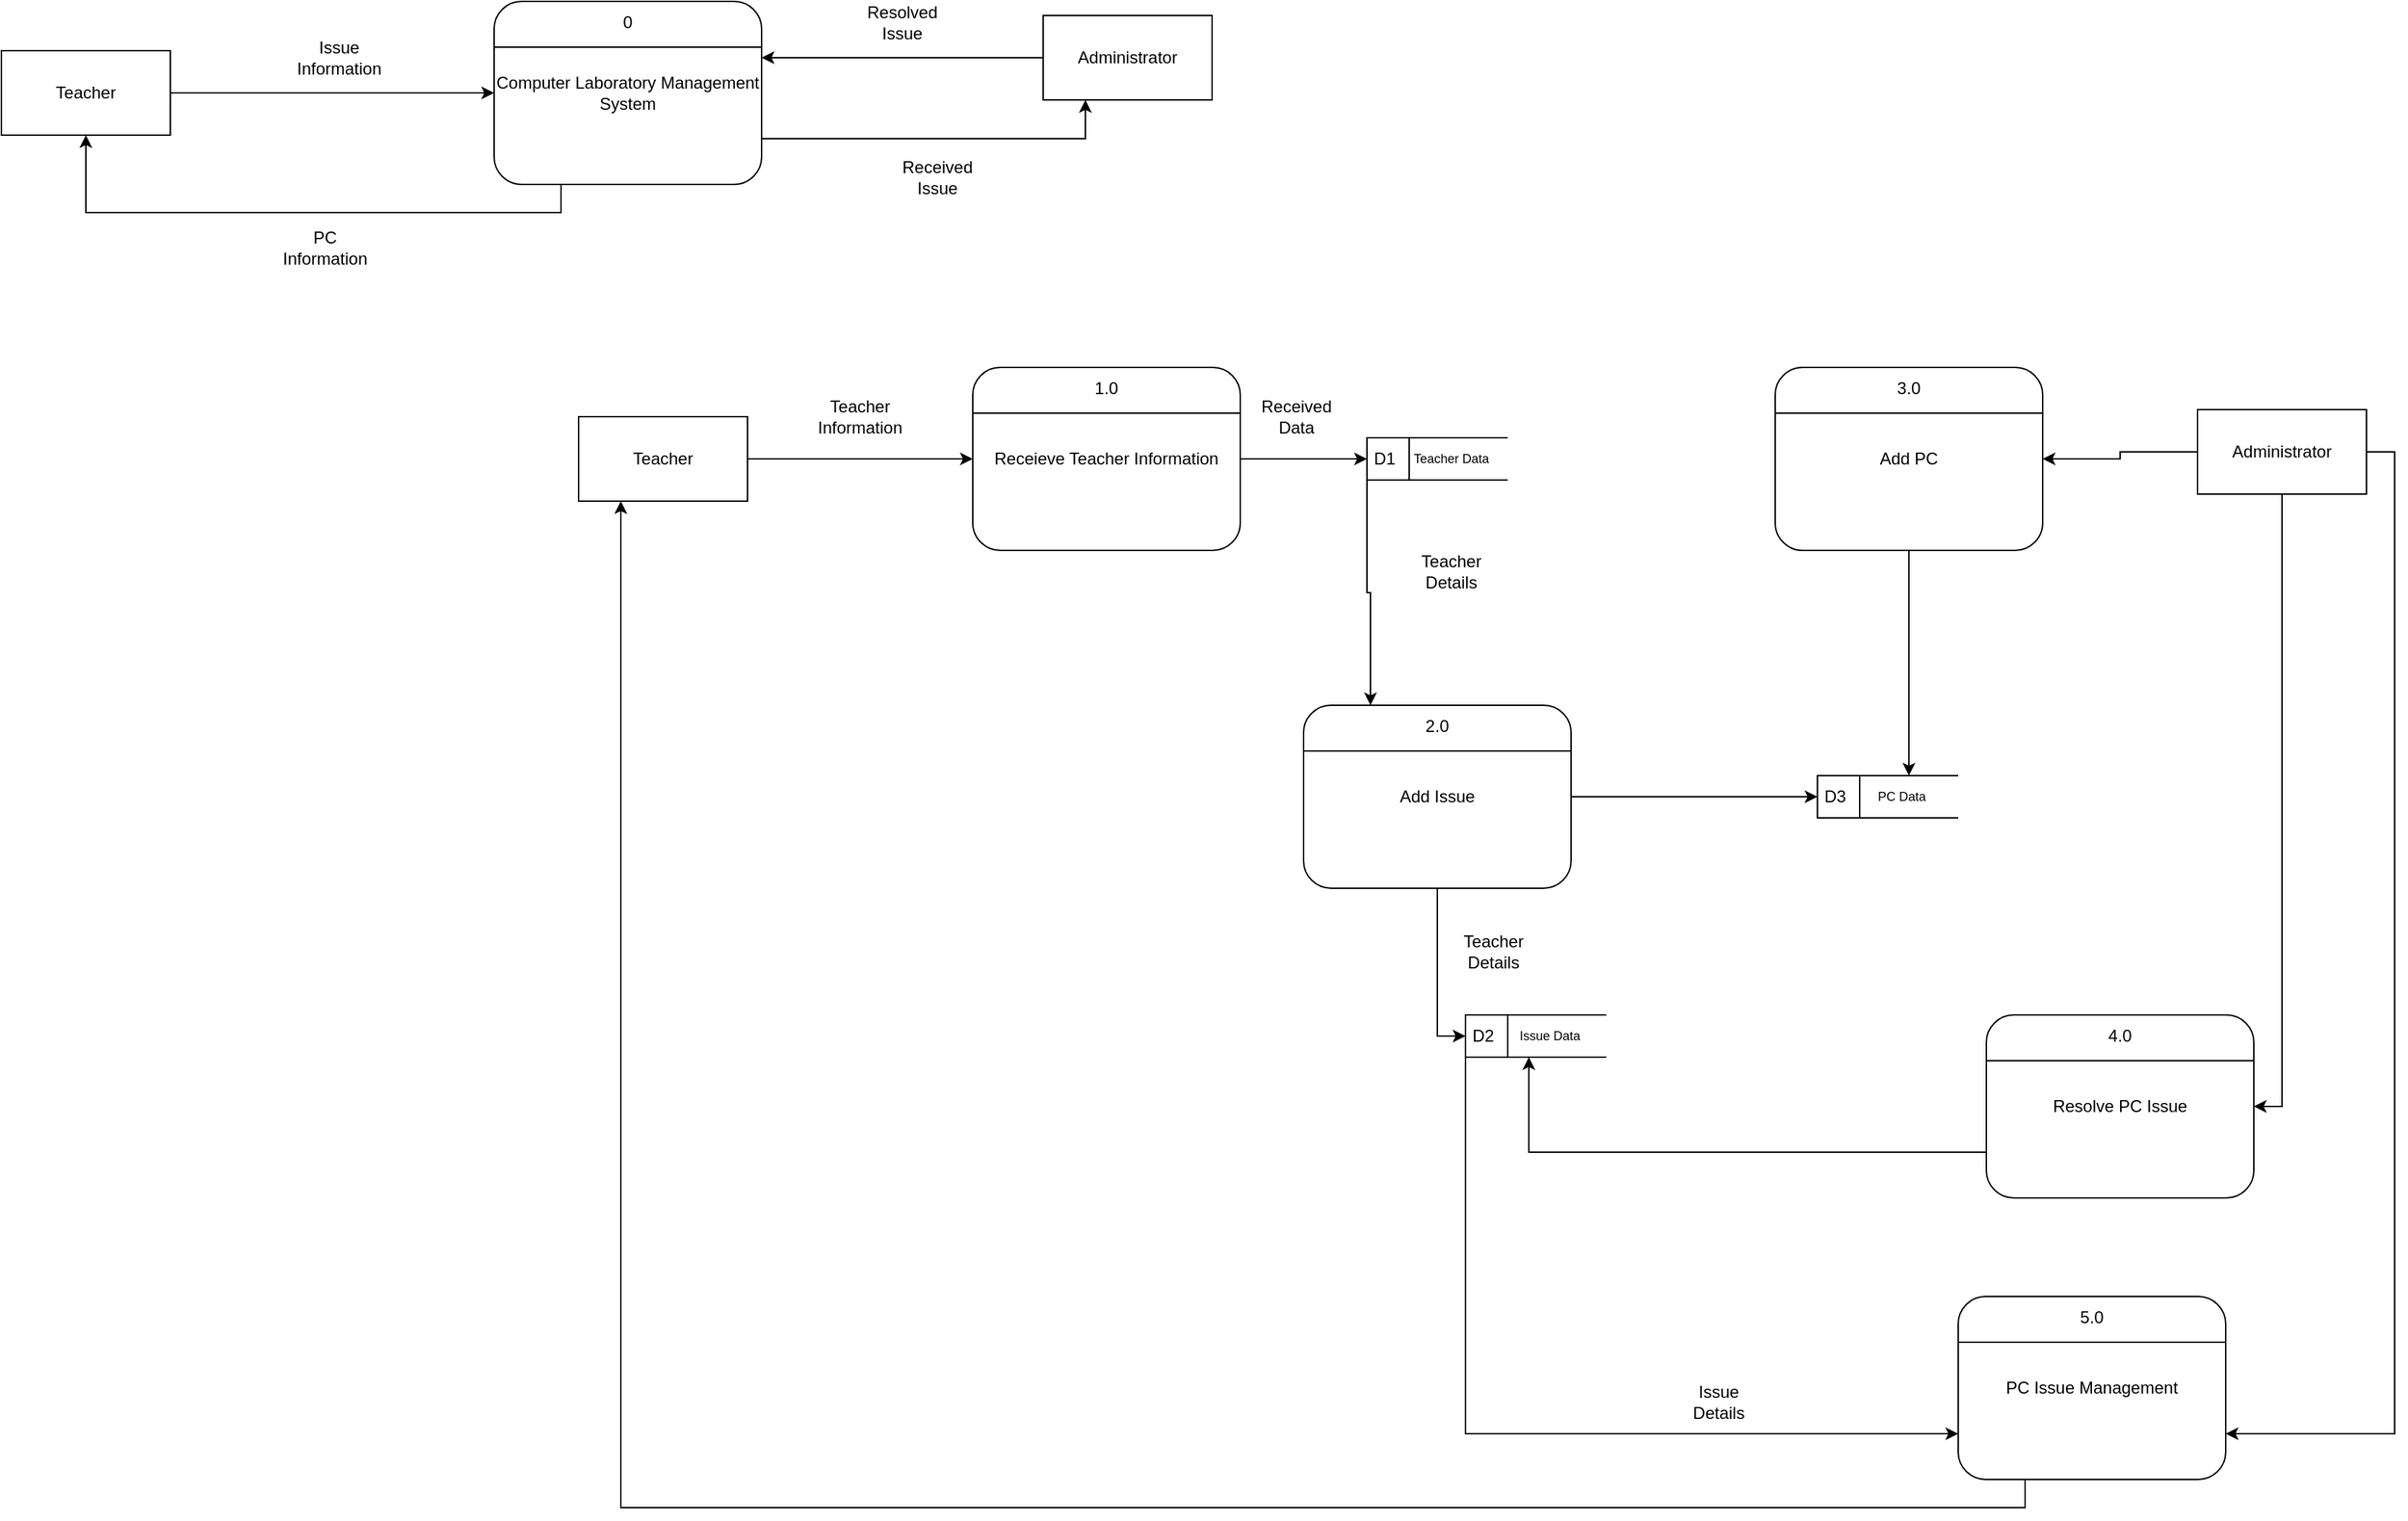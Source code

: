 <mxfile version="26.2.13">
  <diagram name="Page-1" id="yGtnBtRkDslpLGjMgBrs">
    <mxGraphModel dx="2577" dy="950" grid="1" gridSize="10" guides="1" tooltips="1" connect="1" arrows="1" fold="1" page="1" pageScale="1" pageWidth="850" pageHeight="1100" math="0" shadow="0">
      <root>
        <mxCell id="0" />
        <mxCell id="1" parent="0" />
        <mxCell id="Rls7XkaTP7Cld9ZL_WsU-25" style="edgeStyle=orthogonalEdgeStyle;rounded=0;orthogonalLoop=1;jettySize=auto;html=1;exitX=1;exitY=0.5;exitDx=0;exitDy=0;" edge="1" parent="1" source="Rls7XkaTP7Cld9ZL_WsU-3" target="Rls7XkaTP7Cld9ZL_WsU-23">
          <mxGeometry relative="1" as="geometry" />
        </mxCell>
        <mxCell id="Rls7XkaTP7Cld9ZL_WsU-3" value="Receieve Teacher Information" style="rounded=1;whiteSpace=wrap;html=1;" vertex="1" parent="1">
          <mxGeometry x="480" y="340" width="190" height="130" as="geometry" />
        </mxCell>
        <mxCell id="Rls7XkaTP7Cld9ZL_WsU-4" value="" style="endArrow=none;html=1;rounded=0;entryX=1;entryY=0.25;entryDx=0;entryDy=0;exitX=0;exitY=0.25;exitDx=0;exitDy=0;" edge="1" parent="1" source="Rls7XkaTP7Cld9ZL_WsU-3" target="Rls7XkaTP7Cld9ZL_WsU-3">
          <mxGeometry width="50" height="50" relative="1" as="geometry">
            <mxPoint x="450" y="410" as="sourcePoint" />
            <mxPoint x="500" y="360" as="targetPoint" />
          </mxGeometry>
        </mxCell>
        <mxCell id="Rls7XkaTP7Cld9ZL_WsU-6" style="edgeStyle=orthogonalEdgeStyle;rounded=0;orthogonalLoop=1;jettySize=auto;html=1;exitX=1;exitY=0.5;exitDx=0;exitDy=0;entryX=0;entryY=0.5;entryDx=0;entryDy=0;" edge="1" parent="1" source="Rls7XkaTP7Cld9ZL_WsU-5" target="Rls7XkaTP7Cld9ZL_WsU-3">
          <mxGeometry relative="1" as="geometry" />
        </mxCell>
        <mxCell id="Rls7XkaTP7Cld9ZL_WsU-5" value="Teacher" style="rounded=0;whiteSpace=wrap;html=1;" vertex="1" parent="1">
          <mxGeometry x="200" y="375" width="120" height="60" as="geometry" />
        </mxCell>
        <mxCell id="Rls7XkaTP7Cld9ZL_WsU-7" value="1.0" style="text;html=1;align=center;verticalAlign=middle;whiteSpace=wrap;rounded=0;" vertex="1" parent="1">
          <mxGeometry x="545" y="340" width="60" height="30" as="geometry" />
        </mxCell>
        <mxCell id="Rls7XkaTP7Cld9ZL_WsU-12" style="edgeStyle=orthogonalEdgeStyle;rounded=0;orthogonalLoop=1;jettySize=auto;html=1;exitX=1;exitY=0.5;exitDx=0;exitDy=0;" edge="1" parent="1" source="Rls7XkaTP7Cld9ZL_WsU-8" target="Rls7XkaTP7Cld9ZL_WsU-9">
          <mxGeometry relative="1" as="geometry" />
        </mxCell>
        <mxCell id="Rls7XkaTP7Cld9ZL_WsU-8" value="Teacher" style="rounded=0;whiteSpace=wrap;html=1;" vertex="1" parent="1">
          <mxGeometry x="-210" y="115" width="120" height="60" as="geometry" />
        </mxCell>
        <mxCell id="Rls7XkaTP7Cld9ZL_WsU-17" style="edgeStyle=orthogonalEdgeStyle;rounded=0;orthogonalLoop=1;jettySize=auto;html=1;exitX=1;exitY=0.75;exitDx=0;exitDy=0;entryX=0.25;entryY=1;entryDx=0;entryDy=0;" edge="1" parent="1" source="Rls7XkaTP7Cld9ZL_WsU-9" target="Rls7XkaTP7Cld9ZL_WsU-13">
          <mxGeometry relative="1" as="geometry" />
        </mxCell>
        <mxCell id="Rls7XkaTP7Cld9ZL_WsU-19" style="edgeStyle=orthogonalEdgeStyle;rounded=0;orthogonalLoop=1;jettySize=auto;html=1;exitX=0.25;exitY=1;exitDx=0;exitDy=0;entryX=0.5;entryY=1;entryDx=0;entryDy=0;" edge="1" parent="1" source="Rls7XkaTP7Cld9ZL_WsU-9" target="Rls7XkaTP7Cld9ZL_WsU-8">
          <mxGeometry relative="1" as="geometry" />
        </mxCell>
        <mxCell id="Rls7XkaTP7Cld9ZL_WsU-9" value="Computer Laboratory Management System" style="rounded=1;whiteSpace=wrap;html=1;" vertex="1" parent="1">
          <mxGeometry x="140" y="80" width="190" height="130" as="geometry" />
        </mxCell>
        <mxCell id="Rls7XkaTP7Cld9ZL_WsU-10" value="" style="endArrow=none;html=1;rounded=0;entryX=1;entryY=0.25;entryDx=0;entryDy=0;exitX=0;exitY=0.25;exitDx=0;exitDy=0;" edge="1" parent="1" source="Rls7XkaTP7Cld9ZL_WsU-9" target="Rls7XkaTP7Cld9ZL_WsU-9">
          <mxGeometry width="50" height="50" relative="1" as="geometry">
            <mxPoint x="110" y="125" as="sourcePoint" />
            <mxPoint x="160" y="75" as="targetPoint" />
          </mxGeometry>
        </mxCell>
        <mxCell id="Rls7XkaTP7Cld9ZL_WsU-11" value="0" style="text;html=1;align=center;verticalAlign=middle;whiteSpace=wrap;rounded=0;" vertex="1" parent="1">
          <mxGeometry x="205" y="80" width="60" height="30" as="geometry" />
        </mxCell>
        <mxCell id="Rls7XkaTP7Cld9ZL_WsU-18" style="edgeStyle=orthogonalEdgeStyle;rounded=0;orthogonalLoop=1;jettySize=auto;html=1;exitX=0;exitY=0.5;exitDx=0;exitDy=0;" edge="1" parent="1" source="Rls7XkaTP7Cld9ZL_WsU-13">
          <mxGeometry relative="1" as="geometry">
            <mxPoint x="330" y="120" as="targetPoint" />
          </mxGeometry>
        </mxCell>
        <mxCell id="Rls7XkaTP7Cld9ZL_WsU-13" value="Administrator" style="rounded=0;whiteSpace=wrap;html=1;" vertex="1" parent="1">
          <mxGeometry x="530" y="90" width="120" height="60" as="geometry" />
        </mxCell>
        <mxCell id="Rls7XkaTP7Cld9ZL_WsU-15" value="Issue Information" style="text;html=1;align=center;verticalAlign=middle;whiteSpace=wrap;rounded=0;" vertex="1" parent="1">
          <mxGeometry y="105" width="60" height="30" as="geometry" />
        </mxCell>
        <mxCell id="Rls7XkaTP7Cld9ZL_WsU-16" value="Resolved Issue" style="text;html=1;align=center;verticalAlign=middle;whiteSpace=wrap;rounded=0;" vertex="1" parent="1">
          <mxGeometry x="400" y="80" width="60" height="30" as="geometry" />
        </mxCell>
        <mxCell id="Rls7XkaTP7Cld9ZL_WsU-20" value="PC Information" style="text;html=1;align=center;verticalAlign=middle;whiteSpace=wrap;rounded=0;" vertex="1" parent="1">
          <mxGeometry x="-10" y="240" width="60" height="30" as="geometry" />
        </mxCell>
        <mxCell id="Rls7XkaTP7Cld9ZL_WsU-21" value="Received Issue" style="text;html=1;align=center;verticalAlign=middle;whiteSpace=wrap;rounded=0;" vertex="1" parent="1">
          <mxGeometry x="425" y="190" width="60" height="30" as="geometry" />
        </mxCell>
        <mxCell id="Rls7XkaTP7Cld9ZL_WsU-31" style="edgeStyle=orthogonalEdgeStyle;rounded=0;orthogonalLoop=1;jettySize=auto;html=1;exitX=0;exitY=1;exitDx=0;exitDy=0;entryX=0.25;entryY=0;entryDx=0;entryDy=0;" edge="1" parent="1" source="Rls7XkaTP7Cld9ZL_WsU-23" target="Rls7XkaTP7Cld9ZL_WsU-26">
          <mxGeometry relative="1" as="geometry" />
        </mxCell>
        <mxCell id="Rls7XkaTP7Cld9ZL_WsU-23" value="D1" style="html=1;dashed=0;whiteSpace=wrap;shape=mxgraph.dfd.dataStoreID;align=left;spacingLeft=3;points=[[0,0],[0.5,0],[1,0],[0,0.5],[1,0.5],[0,1],[0.5,1],[1,1]];" vertex="1" parent="1">
          <mxGeometry x="760" y="390" width="100" height="30" as="geometry" />
        </mxCell>
        <mxCell id="Rls7XkaTP7Cld9ZL_WsU-24" value="Teacher Data" style="text;html=1;align=center;verticalAlign=middle;whiteSpace=wrap;rounded=0;fontSize=9;" vertex="1" parent="1">
          <mxGeometry x="790" y="390" width="60" height="30" as="geometry" />
        </mxCell>
        <mxCell id="Rls7XkaTP7Cld9ZL_WsU-34" style="edgeStyle=orthogonalEdgeStyle;rounded=0;orthogonalLoop=1;jettySize=auto;html=1;exitX=0.5;exitY=1;exitDx=0;exitDy=0;entryX=0;entryY=0.5;entryDx=0;entryDy=0;" edge="1" parent="1" source="Rls7XkaTP7Cld9ZL_WsU-26" target="Rls7XkaTP7Cld9ZL_WsU-32">
          <mxGeometry relative="1" as="geometry" />
        </mxCell>
        <mxCell id="Rls7XkaTP7Cld9ZL_WsU-43" style="edgeStyle=orthogonalEdgeStyle;rounded=0;orthogonalLoop=1;jettySize=auto;html=1;exitX=1;exitY=0.5;exitDx=0;exitDy=0;entryX=0;entryY=0.5;entryDx=0;entryDy=0;" edge="1" parent="1" source="Rls7XkaTP7Cld9ZL_WsU-26" target="Rls7XkaTP7Cld9ZL_WsU-39">
          <mxGeometry relative="1" as="geometry" />
        </mxCell>
        <mxCell id="Rls7XkaTP7Cld9ZL_WsU-26" value="Add Issue" style="rounded=1;whiteSpace=wrap;html=1;" vertex="1" parent="1">
          <mxGeometry x="715" y="580" width="190" height="130" as="geometry" />
        </mxCell>
        <mxCell id="Rls7XkaTP7Cld9ZL_WsU-27" value="" style="endArrow=none;html=1;rounded=0;entryX=1;entryY=0.25;entryDx=0;entryDy=0;exitX=0;exitY=0.25;exitDx=0;exitDy=0;" edge="1" parent="1" source="Rls7XkaTP7Cld9ZL_WsU-26" target="Rls7XkaTP7Cld9ZL_WsU-26">
          <mxGeometry width="50" height="50" relative="1" as="geometry">
            <mxPoint x="685" y="650" as="sourcePoint" />
            <mxPoint x="735" y="600" as="targetPoint" />
          </mxGeometry>
        </mxCell>
        <mxCell id="Rls7XkaTP7Cld9ZL_WsU-28" value="2.0" style="text;html=1;align=center;verticalAlign=middle;whiteSpace=wrap;rounded=0;" vertex="1" parent="1">
          <mxGeometry x="780" y="580" width="60" height="30" as="geometry" />
        </mxCell>
        <mxCell id="Rls7XkaTP7Cld9ZL_WsU-56" style="edgeStyle=orthogonalEdgeStyle;rounded=0;orthogonalLoop=1;jettySize=auto;html=1;exitX=0;exitY=1;exitDx=0;exitDy=0;entryX=0;entryY=0.75;entryDx=0;entryDy=0;" edge="1" parent="1" source="Rls7XkaTP7Cld9ZL_WsU-32" target="Rls7XkaTP7Cld9ZL_WsU-49">
          <mxGeometry relative="1" as="geometry" />
        </mxCell>
        <mxCell id="Rls7XkaTP7Cld9ZL_WsU-32" value="D2" style="html=1;dashed=0;whiteSpace=wrap;shape=mxgraph.dfd.dataStoreID;align=left;spacingLeft=3;points=[[0,0],[0.5,0],[1,0],[0,0.5],[1,0.5],[0,1],[0.5,1],[1,1]];" vertex="1" parent="1">
          <mxGeometry x="830" y="800" width="100" height="30" as="geometry" />
        </mxCell>
        <mxCell id="Rls7XkaTP7Cld9ZL_WsU-33" value="Issue Data" style="text;html=1;align=center;verticalAlign=middle;whiteSpace=wrap;rounded=0;fontSize=9;" vertex="1" parent="1">
          <mxGeometry x="860" y="800" width="60" height="30" as="geometry" />
        </mxCell>
        <mxCell id="Rls7XkaTP7Cld9ZL_WsU-41" style="edgeStyle=orthogonalEdgeStyle;rounded=0;orthogonalLoop=1;jettySize=auto;html=1;exitX=0;exitY=0.5;exitDx=0;exitDy=0;entryX=1;entryY=0.5;entryDx=0;entryDy=0;" edge="1" parent="1" source="Rls7XkaTP7Cld9ZL_WsU-35" target="Rls7XkaTP7Cld9ZL_WsU-36">
          <mxGeometry relative="1" as="geometry" />
        </mxCell>
        <mxCell id="Rls7XkaTP7Cld9ZL_WsU-47" style="edgeStyle=orthogonalEdgeStyle;rounded=0;orthogonalLoop=1;jettySize=auto;html=1;exitX=0.5;exitY=1;exitDx=0;exitDy=0;entryX=1;entryY=0.5;entryDx=0;entryDy=0;" edge="1" parent="1" source="Rls7XkaTP7Cld9ZL_WsU-35" target="Rls7XkaTP7Cld9ZL_WsU-44">
          <mxGeometry relative="1" as="geometry" />
        </mxCell>
        <mxCell id="Rls7XkaTP7Cld9ZL_WsU-55" style="edgeStyle=orthogonalEdgeStyle;rounded=0;orthogonalLoop=1;jettySize=auto;html=1;exitX=1;exitY=0.5;exitDx=0;exitDy=0;entryX=1;entryY=0.75;entryDx=0;entryDy=0;" edge="1" parent="1" source="Rls7XkaTP7Cld9ZL_WsU-35" target="Rls7XkaTP7Cld9ZL_WsU-49">
          <mxGeometry relative="1" as="geometry">
            <mxPoint x="1581.2" y="1090" as="targetPoint" />
          </mxGeometry>
        </mxCell>
        <mxCell id="Rls7XkaTP7Cld9ZL_WsU-35" value="Administrator" style="rounded=0;whiteSpace=wrap;html=1;" vertex="1" parent="1">
          <mxGeometry x="1350" y="370" width="120" height="60" as="geometry" />
        </mxCell>
        <mxCell id="Rls7XkaTP7Cld9ZL_WsU-42" style="edgeStyle=orthogonalEdgeStyle;rounded=0;orthogonalLoop=1;jettySize=auto;html=1;exitX=0.5;exitY=1;exitDx=0;exitDy=0;" edge="1" parent="1" source="Rls7XkaTP7Cld9ZL_WsU-36" target="Rls7XkaTP7Cld9ZL_WsU-40">
          <mxGeometry relative="1" as="geometry">
            <Array as="points">
              <mxPoint x="1145" y="590" />
              <mxPoint x="1145" y="590" />
            </Array>
          </mxGeometry>
        </mxCell>
        <mxCell id="Rls7XkaTP7Cld9ZL_WsU-36" value="Add PC" style="rounded=1;whiteSpace=wrap;html=1;" vertex="1" parent="1">
          <mxGeometry x="1050" y="340" width="190" height="130" as="geometry" />
        </mxCell>
        <mxCell id="Rls7XkaTP7Cld9ZL_WsU-37" value="" style="endArrow=none;html=1;rounded=0;entryX=1;entryY=0.25;entryDx=0;entryDy=0;exitX=0;exitY=0.25;exitDx=0;exitDy=0;" edge="1" parent="1" source="Rls7XkaTP7Cld9ZL_WsU-36" target="Rls7XkaTP7Cld9ZL_WsU-36">
          <mxGeometry width="50" height="50" relative="1" as="geometry">
            <mxPoint x="1020" y="410" as="sourcePoint" />
            <mxPoint x="1070" y="360" as="targetPoint" />
          </mxGeometry>
        </mxCell>
        <mxCell id="Rls7XkaTP7Cld9ZL_WsU-38" value="3.0" style="text;html=1;align=center;verticalAlign=middle;whiteSpace=wrap;rounded=0;" vertex="1" parent="1">
          <mxGeometry x="1115" y="340" width="60" height="30" as="geometry" />
        </mxCell>
        <mxCell id="Rls7XkaTP7Cld9ZL_WsU-39" value="D3" style="html=1;dashed=0;whiteSpace=wrap;shape=mxgraph.dfd.dataStoreID;align=left;spacingLeft=3;points=[[0,0],[0.5,0],[1,0],[0,0.5],[1,0.5],[0,1],[0.5,1],[1,1]];" vertex="1" parent="1">
          <mxGeometry x="1080" y="630" width="100" height="30" as="geometry" />
        </mxCell>
        <mxCell id="Rls7XkaTP7Cld9ZL_WsU-40" value="PC Data" style="text;html=1;align=center;verticalAlign=middle;whiteSpace=wrap;rounded=0;fontSize=9;" vertex="1" parent="1">
          <mxGeometry x="1110" y="630" width="60" height="30" as="geometry" />
        </mxCell>
        <mxCell id="Rls7XkaTP7Cld9ZL_WsU-48" style="edgeStyle=orthogonalEdgeStyle;rounded=0;orthogonalLoop=1;jettySize=auto;html=1;exitX=0;exitY=0.75;exitDx=0;exitDy=0;entryX=0.25;entryY=1;entryDx=0;entryDy=0;" edge="1" parent="1" source="Rls7XkaTP7Cld9ZL_WsU-44" target="Rls7XkaTP7Cld9ZL_WsU-33">
          <mxGeometry relative="1" as="geometry" />
        </mxCell>
        <mxCell id="Rls7XkaTP7Cld9ZL_WsU-44" value="Resolve PC Issue" style="rounded=1;whiteSpace=wrap;html=1;" vertex="1" parent="1">
          <mxGeometry x="1200" y="800" width="190" height="130" as="geometry" />
        </mxCell>
        <mxCell id="Rls7XkaTP7Cld9ZL_WsU-45" value="" style="endArrow=none;html=1;rounded=0;entryX=1;entryY=0.25;entryDx=0;entryDy=0;exitX=0;exitY=0.25;exitDx=0;exitDy=0;" edge="1" parent="1" source="Rls7XkaTP7Cld9ZL_WsU-44" target="Rls7XkaTP7Cld9ZL_WsU-44">
          <mxGeometry width="50" height="50" relative="1" as="geometry">
            <mxPoint x="1170" y="870" as="sourcePoint" />
            <mxPoint x="1220" y="820" as="targetPoint" />
          </mxGeometry>
        </mxCell>
        <mxCell id="Rls7XkaTP7Cld9ZL_WsU-46" value="4.0" style="text;html=1;align=center;verticalAlign=middle;whiteSpace=wrap;rounded=0;" vertex="1" parent="1">
          <mxGeometry x="1265" y="800" width="60" height="30" as="geometry" />
        </mxCell>
        <mxCell id="Rls7XkaTP7Cld9ZL_WsU-57" style="edgeStyle=orthogonalEdgeStyle;rounded=0;orthogonalLoop=1;jettySize=auto;html=1;exitX=0.25;exitY=1;exitDx=0;exitDy=0;entryX=0.25;entryY=1;entryDx=0;entryDy=0;" edge="1" parent="1" source="Rls7XkaTP7Cld9ZL_WsU-49" target="Rls7XkaTP7Cld9ZL_WsU-5">
          <mxGeometry relative="1" as="geometry" />
        </mxCell>
        <mxCell id="Rls7XkaTP7Cld9ZL_WsU-49" value="PC Issue Management" style="rounded=1;whiteSpace=wrap;html=1;" vertex="1" parent="1">
          <mxGeometry x="1180" y="1000" width="190" height="130" as="geometry" />
        </mxCell>
        <mxCell id="Rls7XkaTP7Cld9ZL_WsU-50" value="" style="endArrow=none;html=1;rounded=0;entryX=1;entryY=0.25;entryDx=0;entryDy=0;exitX=0;exitY=0.25;exitDx=0;exitDy=0;" edge="1" parent="1" source="Rls7XkaTP7Cld9ZL_WsU-49" target="Rls7XkaTP7Cld9ZL_WsU-49">
          <mxGeometry width="50" height="50" relative="1" as="geometry">
            <mxPoint x="1150" y="1070" as="sourcePoint" />
            <mxPoint x="1200" y="1020" as="targetPoint" />
          </mxGeometry>
        </mxCell>
        <mxCell id="Rls7XkaTP7Cld9ZL_WsU-51" value="5.0" style="text;html=1;align=center;verticalAlign=middle;whiteSpace=wrap;rounded=0;" vertex="1" parent="1">
          <mxGeometry x="1245" y="1000" width="60" height="30" as="geometry" />
        </mxCell>
        <mxCell id="Rls7XkaTP7Cld9ZL_WsU-58" value="Teacher Information" style="text;html=1;align=center;verticalAlign=middle;whiteSpace=wrap;rounded=0;" vertex="1" parent="1">
          <mxGeometry x="370" y="360" width="60" height="30" as="geometry" />
        </mxCell>
        <mxCell id="Rls7XkaTP7Cld9ZL_WsU-59" value="Received Data" style="text;html=1;align=center;verticalAlign=middle;whiteSpace=wrap;rounded=0;" vertex="1" parent="1">
          <mxGeometry x="680" y="360" width="60" height="30" as="geometry" />
        </mxCell>
        <mxCell id="Rls7XkaTP7Cld9ZL_WsU-60" value="Teacher Details" style="text;html=1;align=center;verticalAlign=middle;whiteSpace=wrap;rounded=0;" vertex="1" parent="1">
          <mxGeometry x="790" y="470" width="60" height="30" as="geometry" />
        </mxCell>
        <mxCell id="Rls7XkaTP7Cld9ZL_WsU-61" value="Teacher Details" style="text;html=1;align=center;verticalAlign=middle;whiteSpace=wrap;rounded=0;" vertex="1" parent="1">
          <mxGeometry x="820" y="740" width="60" height="30" as="geometry" />
        </mxCell>
        <mxCell id="Rls7XkaTP7Cld9ZL_WsU-62" value="Issue Details" style="text;html=1;align=center;verticalAlign=middle;whiteSpace=wrap;rounded=0;" vertex="1" parent="1">
          <mxGeometry x="980" y="1060" width="60" height="30" as="geometry" />
        </mxCell>
      </root>
    </mxGraphModel>
  </diagram>
</mxfile>
